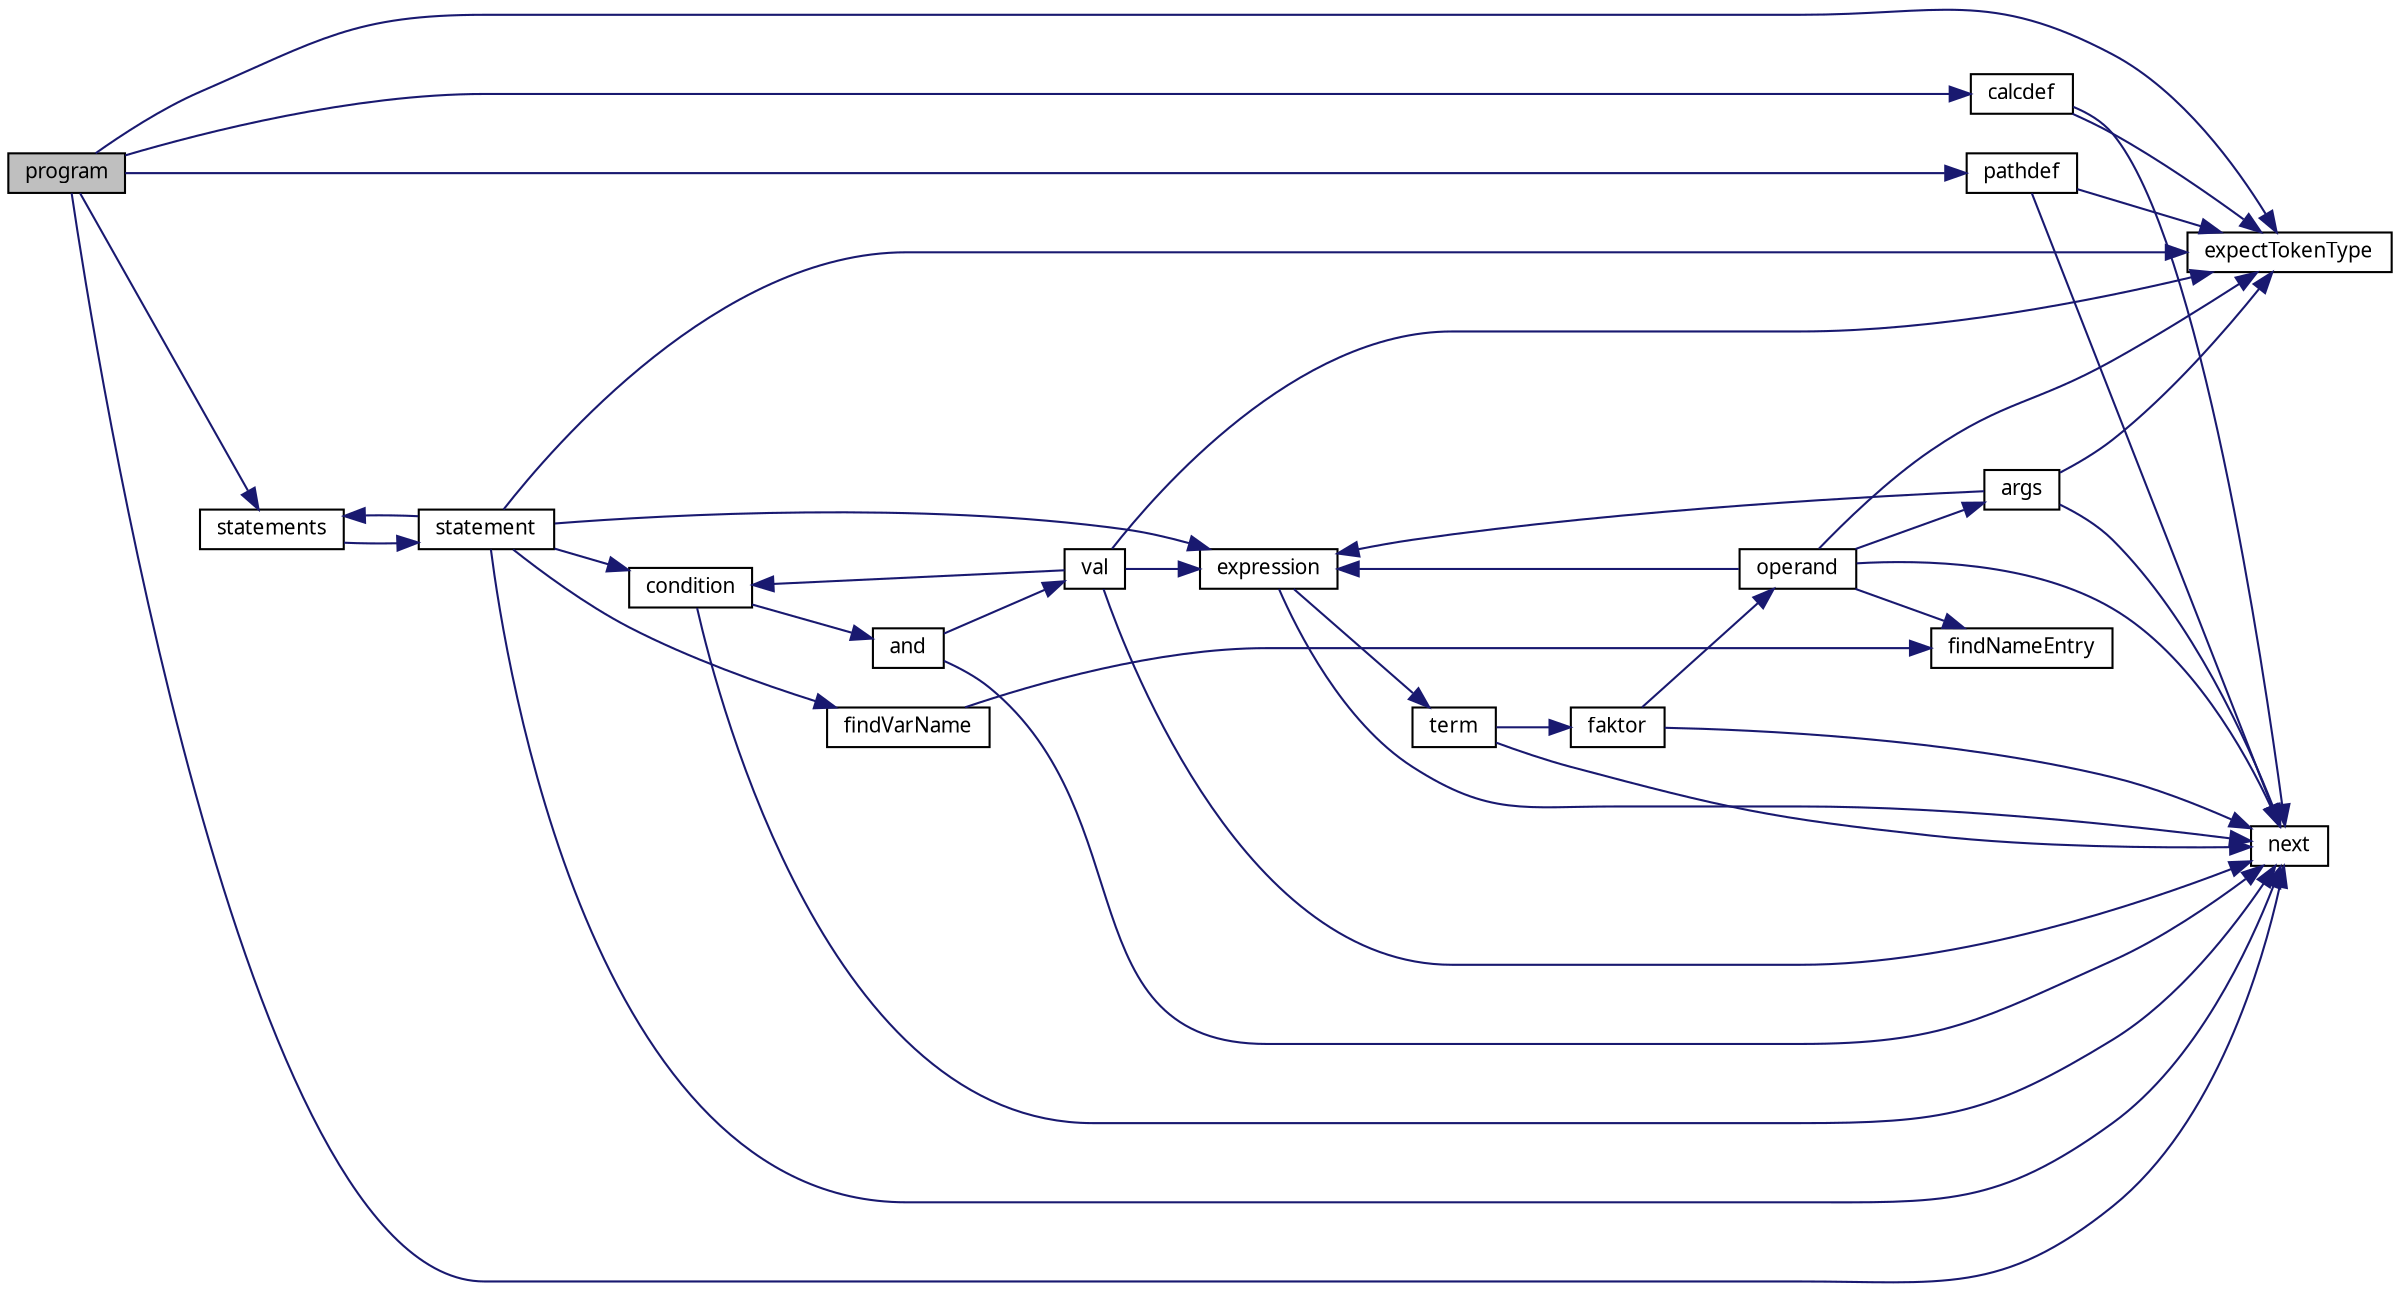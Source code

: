 digraph "program"
{
 // LATEX_PDF_SIZE
  edge [fontname="LiberationSans-Regular.ttf",fontsize="10",labelfontname="LiberationSans-Regular.ttf",labelfontsize="10"];
  node [fontname="LiberationSans-Regular.ttf",fontsize="10",shape=record];
  rankdir="LR";
  Node1 [label="program",height=0.2,width=0.4,color="black", fillcolor="grey75", style="filled", fontcolor="black",tooltip=" "];
  Node1 -> Node2 [color="midnightblue",fontsize="10",style="solid",fontname="LiberationSans-Regular.ttf"];
  Node2 [label="calcdef",height=0.2,width=0.4,color="black", fillcolor="white", style="filled",URL="$parse_8c.html#a6a4ef149cbd20ef3463cca82667e7d5e",tooltip=" "];
  Node2 -> Node3 [color="midnightblue",fontsize="10",style="solid",fontname="LiberationSans-Regular.ttf"];
  Node3 [label="expectTokenType",height=0.2,width=0.4,color="black", fillcolor="white", style="filled",URL="$parse_8c.html#a72766d9d606eee9f4032df8622a6d70d",tooltip="Überprüfung, ob der aktuelle Token dem erwartetem Typen entspricht -> Fehlermeldung + Programmabbruch..."];
  Node2 -> Node4 [color="midnightblue",fontsize="10",style="solid",fontname="LiberationSans-Regular.ttf"];
  Node4 [label="next",height=0.2,width=0.4,color="black", fillcolor="white", style="filled",URL="$parse_8c.html#a787ad0ee03f539f4a2904660bb6b8ce7",tooltip="aktuellen Token auf den Nächsten setzen"];
  Node1 -> Node3 [color="midnightblue",fontsize="10",style="solid",fontname="LiberationSans-Regular.ttf"];
  Node1 -> Node4 [color="midnightblue",fontsize="10",style="solid",fontname="LiberationSans-Regular.ttf"];
  Node1 -> Node5 [color="midnightblue",fontsize="10",style="solid",fontname="LiberationSans-Regular.ttf"];
  Node5 [label="pathdef",height=0.2,width=0.4,color="black", fillcolor="white", style="filled",URL="$parse_8c.html#a6b34107d19cf2718828afaccbe038ad1",tooltip=" "];
  Node5 -> Node3 [color="midnightblue",fontsize="10",style="solid",fontname="LiberationSans-Regular.ttf"];
  Node5 -> Node4 [color="midnightblue",fontsize="10",style="solid",fontname="LiberationSans-Regular.ttf"];
  Node1 -> Node6 [color="midnightblue",fontsize="10",style="solid",fontname="LiberationSans-Regular.ttf"];
  Node6 [label="statements",height=0.2,width=0.4,color="black", fillcolor="white", style="filled",URL="$parse_8c.html#ada9012541773d9eeb63c4a4824786280",tooltip="Parsen einer Liste von Anweisungen."];
  Node6 -> Node7 [color="midnightblue",fontsize="10",style="solid",fontname="LiberationSans-Regular.ttf"];
  Node7 [label="statement",height=0.2,width=0.4,color="black", fillcolor="white", style="filled",URL="$parse_8c.html#a9e6d6b84363b9a09819543e0e7c6cec5",tooltip="Parsen einzelner Anweisungen."];
  Node7 -> Node8 [color="midnightblue",fontsize="10",style="solid",fontname="LiberationSans-Regular.ttf"];
  Node8 [label="condition",height=0.2,width=0.4,color="black", fillcolor="white", style="filled",URL="$parse_8c.html#a953fce1ce73d9322eec5ab8d8927cca4",tooltip="Parsen logischer Ausdrücke."];
  Node8 -> Node9 [color="midnightblue",fontsize="10",style="solid",fontname="LiberationSans-Regular.ttf"];
  Node9 [label="and",height=0.2,width=0.4,color="black", fillcolor="white", style="filled",URL="$parse_8c.html#a486115f3279c9a99d32888aa9b4122e3",tooltip="Parsen logischer UND-Ausdrücke."];
  Node9 -> Node4 [color="midnightblue",fontsize="10",style="solid",fontname="LiberationSans-Regular.ttf"];
  Node9 -> Node10 [color="midnightblue",fontsize="10",style="solid",fontname="LiberationSans-Regular.ttf"];
  Node10 [label="val",height=0.2,width=0.4,color="black", fillcolor="white", style="filled",URL="$parse_8c.html#af308eab887b87fb8f14d8df1dcddad3d",tooltip="Parsen von Wahrheitswerten (ToDo)"];
  Node10 -> Node8 [color="midnightblue",fontsize="10",style="solid",fontname="LiberationSans-Regular.ttf"];
  Node10 -> Node3 [color="midnightblue",fontsize="10",style="solid",fontname="LiberationSans-Regular.ttf"];
  Node10 -> Node11 [color="midnightblue",fontsize="10",style="solid",fontname="LiberationSans-Regular.ttf"];
  Node11 [label="expression",height=0.2,width=0.4,color="black", fillcolor="white", style="filled",URL="$parse_8c.html#ae1b73fa9a679f12f99603a8e036f29a1",tooltip="Parsen von mathematischen Ausdrücken."];
  Node11 -> Node4 [color="midnightblue",fontsize="10",style="solid",fontname="LiberationSans-Regular.ttf"];
  Node11 -> Node12 [color="midnightblue",fontsize="10",style="solid",fontname="LiberationSans-Regular.ttf"];
  Node12 [label="term",height=0.2,width=0.4,color="black", fillcolor="white", style="filled",URL="$parse_8c.html#a8455fef910204ded541f8f1aa43f2a69",tooltip="Parsen von Termen."];
  Node12 -> Node13 [color="midnightblue",fontsize="10",style="solid",fontname="LiberationSans-Regular.ttf"];
  Node13 [label="faktor",height=0.2,width=0.4,color="black", fillcolor="white", style="filled",URL="$parse_8c.html#a340afd1a010d6fc6a7d4ed1f4cd0abbf",tooltip="Parsen von Faktoren."];
  Node13 -> Node4 [color="midnightblue",fontsize="10",style="solid",fontname="LiberationSans-Regular.ttf"];
  Node13 -> Node14 [color="midnightblue",fontsize="10",style="solid",fontname="LiberationSans-Regular.ttf"];
  Node14 [label="operand",height=0.2,width=0.4,color="black", fillcolor="white", style="filled",URL="$parse_8c.html#ab9515122dd01b9c3bf6934505b9d6106",tooltip="Parsen von Operanden."];
  Node14 -> Node15 [color="midnightblue",fontsize="10",style="solid",fontname="LiberationSans-Regular.ttf"];
  Node15 [label="args",height=0.2,width=0.4,color="black", fillcolor="white", style="filled",URL="$parse_8c.html#a2163d6cb4e700c66c35600edcc97aee7",tooltip="Parsen von Argument-Listen."];
  Node15 -> Node3 [color="midnightblue",fontsize="10",style="solid",fontname="LiberationSans-Regular.ttf"];
  Node15 -> Node11 [color="midnightblue",fontsize="10",style="solid",fontname="LiberationSans-Regular.ttf"];
  Node15 -> Node4 [color="midnightblue",fontsize="10",style="solid",fontname="LiberationSans-Regular.ttf"];
  Node14 -> Node3 [color="midnightblue",fontsize="10",style="solid",fontname="LiberationSans-Regular.ttf"];
  Node14 -> Node11 [color="midnightblue",fontsize="10",style="solid",fontname="LiberationSans-Regular.ttf"];
  Node14 -> Node16 [color="midnightblue",fontsize="10",style="solid",fontname="LiberationSans-Regular.ttf"];
  Node16 [label="findNameEntry",height=0.2,width=0.4,color="black", fillcolor="white", style="filled",URL="$parse_8c.html#a0f9a0aa6c8d036339d3a494c17e1320d",tooltip="Lineare Suche eines Namens in der Namenstabelle (quick and dirty Lösung -> normalerweise sind Hashtab..."];
  Node14 -> Node4 [color="midnightblue",fontsize="10",style="solid",fontname="LiberationSans-Regular.ttf"];
  Node12 -> Node4 [color="midnightblue",fontsize="10",style="solid",fontname="LiberationSans-Regular.ttf"];
  Node10 -> Node4 [color="midnightblue",fontsize="10",style="solid",fontname="LiberationSans-Regular.ttf"];
  Node8 -> Node4 [color="midnightblue",fontsize="10",style="solid",fontname="LiberationSans-Regular.ttf"];
  Node7 -> Node3 [color="midnightblue",fontsize="10",style="solid",fontname="LiberationSans-Regular.ttf"];
  Node7 -> Node11 [color="midnightblue",fontsize="10",style="solid",fontname="LiberationSans-Regular.ttf"];
  Node7 -> Node17 [color="midnightblue",fontsize="10",style="solid",fontname="LiberationSans-Regular.ttf"];
  Node17 [label="findVarName",height=0.2,width=0.4,color="black", fillcolor="white", style="filled",URL="$parse_8c.html#a9e0fdb2c5bb35742441bd56faf228870",tooltip="Namenseintrag des aktuellen Token in der Namenstabelle suchen."];
  Node17 -> Node16 [color="midnightblue",fontsize="10",style="solid",fontname="LiberationSans-Regular.ttf"];
  Node7 -> Node4 [color="midnightblue",fontsize="10",style="solid",fontname="LiberationSans-Regular.ttf"];
  Node7 -> Node6 [color="midnightblue",fontsize="10",style="solid",fontname="LiberationSans-Regular.ttf"];
}
